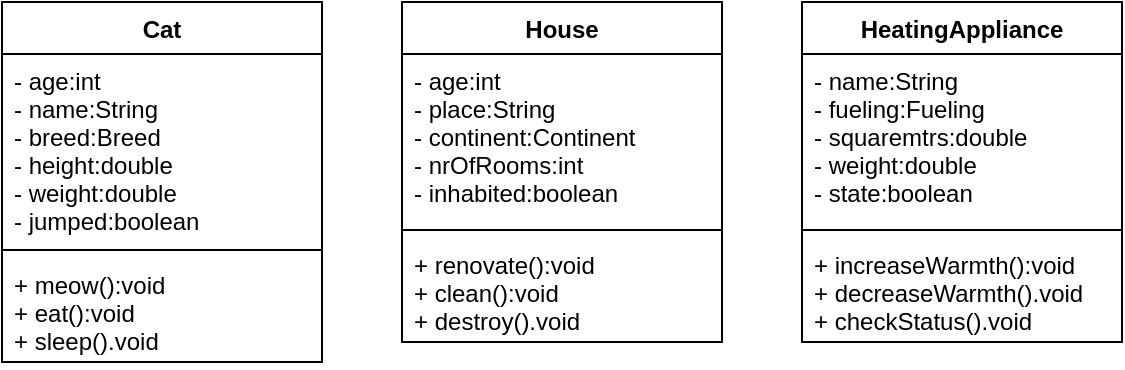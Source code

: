 <mxfile version="14.4.2" type="github"><diagram id="iLitXvw1VMDgkrhcWBSN" name="Page-1"><mxGraphModel dx="1038" dy="548" grid="1" gridSize="10" guides="1" tooltips="1" connect="1" arrows="1" fold="1" page="1" pageScale="1" pageWidth="827" pageHeight="1169" math="0" shadow="0"><root><mxCell id="0"/><mxCell id="1" parent="0"/><mxCell id="aq5bTEv3RXqDgMGi65l7-1" value="Cat" style="swimlane;fontStyle=1;align=center;verticalAlign=top;childLayout=stackLayout;horizontal=1;startSize=26;horizontalStack=0;resizeParent=1;resizeParentMax=0;resizeLast=0;collapsible=1;marginBottom=0;" vertex="1" parent="1"><mxGeometry x="40" y="40" width="160" height="180" as="geometry"/></mxCell><mxCell id="aq5bTEv3RXqDgMGi65l7-2" value="- age:int&#10;- name:String&#10;- breed:Breed&#10;- height:double&#10;- weight:double&#10;- jumped:boolean" style="text;strokeColor=none;fillColor=none;align=left;verticalAlign=top;spacingLeft=4;spacingRight=4;overflow=hidden;rotatable=0;points=[[0,0.5],[1,0.5]];portConstraint=eastwest;" vertex="1" parent="aq5bTEv3RXqDgMGi65l7-1"><mxGeometry y="26" width="160" height="94" as="geometry"/></mxCell><mxCell id="aq5bTEv3RXqDgMGi65l7-3" value="" style="line;strokeWidth=1;fillColor=none;align=left;verticalAlign=middle;spacingTop=-1;spacingLeft=3;spacingRight=3;rotatable=0;labelPosition=right;points=[];portConstraint=eastwest;" vertex="1" parent="aq5bTEv3RXqDgMGi65l7-1"><mxGeometry y="120" width="160" height="8" as="geometry"/></mxCell><mxCell id="aq5bTEv3RXqDgMGi65l7-4" value="+ meow():void&#10;+ eat():void&#10;+ sleep().void" style="text;strokeColor=none;fillColor=none;align=left;verticalAlign=top;spacingLeft=4;spacingRight=4;overflow=hidden;rotatable=0;points=[[0,0.5],[1,0.5]];portConstraint=eastwest;" vertex="1" parent="aq5bTEv3RXqDgMGi65l7-1"><mxGeometry y="128" width="160" height="52" as="geometry"/></mxCell><mxCell id="aq5bTEv3RXqDgMGi65l7-5" value="House" style="swimlane;fontStyle=1;align=center;verticalAlign=top;childLayout=stackLayout;horizontal=1;startSize=26;horizontalStack=0;resizeParent=1;resizeParentMax=0;resizeLast=0;collapsible=1;marginBottom=0;" vertex="1" parent="1"><mxGeometry x="240" y="40" width="160" height="170" as="geometry"/></mxCell><mxCell id="aq5bTEv3RXqDgMGi65l7-6" value="- age:int&#10;- place:String&#10;- continent:Continent&#10;- nrOfRooms:int&#10;- inhabited:boolean" style="text;strokeColor=none;fillColor=none;align=left;verticalAlign=top;spacingLeft=4;spacingRight=4;overflow=hidden;rotatable=0;points=[[0,0.5],[1,0.5]];portConstraint=eastwest;" vertex="1" parent="aq5bTEv3RXqDgMGi65l7-5"><mxGeometry y="26" width="160" height="84" as="geometry"/></mxCell><mxCell id="aq5bTEv3RXqDgMGi65l7-7" value="" style="line;strokeWidth=1;fillColor=none;align=left;verticalAlign=middle;spacingTop=-1;spacingLeft=3;spacingRight=3;rotatable=0;labelPosition=right;points=[];portConstraint=eastwest;" vertex="1" parent="aq5bTEv3RXqDgMGi65l7-5"><mxGeometry y="110" width="160" height="8" as="geometry"/></mxCell><mxCell id="aq5bTEv3RXqDgMGi65l7-8" value="+ renovate():void&#10;+ clean():void&#10;+ destroy().void" style="text;strokeColor=none;fillColor=none;align=left;verticalAlign=top;spacingLeft=4;spacingRight=4;overflow=hidden;rotatable=0;points=[[0,0.5],[1,0.5]];portConstraint=eastwest;" vertex="1" parent="aq5bTEv3RXqDgMGi65l7-5"><mxGeometry y="118" width="160" height="52" as="geometry"/></mxCell><mxCell id="aq5bTEv3RXqDgMGi65l7-9" value="HeatingAppliance" style="swimlane;fontStyle=1;align=center;verticalAlign=top;childLayout=stackLayout;horizontal=1;startSize=26;horizontalStack=0;resizeParent=1;resizeParentMax=0;resizeLast=0;collapsible=1;marginBottom=0;" vertex="1" parent="1"><mxGeometry x="440" y="40" width="160" height="170" as="geometry"/></mxCell><mxCell id="aq5bTEv3RXqDgMGi65l7-10" value="- name:String&#10;- fueling:Fueling&#10;- squaremtrs:double&#10;- weight:double&#10;- state:boolean" style="text;strokeColor=none;fillColor=none;align=left;verticalAlign=top;spacingLeft=4;spacingRight=4;overflow=hidden;rotatable=0;points=[[0,0.5],[1,0.5]];portConstraint=eastwest;" vertex="1" parent="aq5bTEv3RXqDgMGi65l7-9"><mxGeometry y="26" width="160" height="84" as="geometry"/></mxCell><mxCell id="aq5bTEv3RXqDgMGi65l7-11" value="" style="line;strokeWidth=1;fillColor=none;align=left;verticalAlign=middle;spacingTop=-1;spacingLeft=3;spacingRight=3;rotatable=0;labelPosition=right;points=[];portConstraint=eastwest;" vertex="1" parent="aq5bTEv3RXqDgMGi65l7-9"><mxGeometry y="110" width="160" height="8" as="geometry"/></mxCell><mxCell id="aq5bTEv3RXqDgMGi65l7-12" value="+ increaseWarmth():void&#10;+ decreaseWarmth().void&#10;+ checkStatus().void" style="text;strokeColor=none;fillColor=none;align=left;verticalAlign=top;spacingLeft=4;spacingRight=4;overflow=hidden;rotatable=0;points=[[0,0.5],[1,0.5]];portConstraint=eastwest;" vertex="1" parent="aq5bTEv3RXqDgMGi65l7-9"><mxGeometry y="118" width="160" height="52" as="geometry"/></mxCell></root></mxGraphModel></diagram></mxfile>